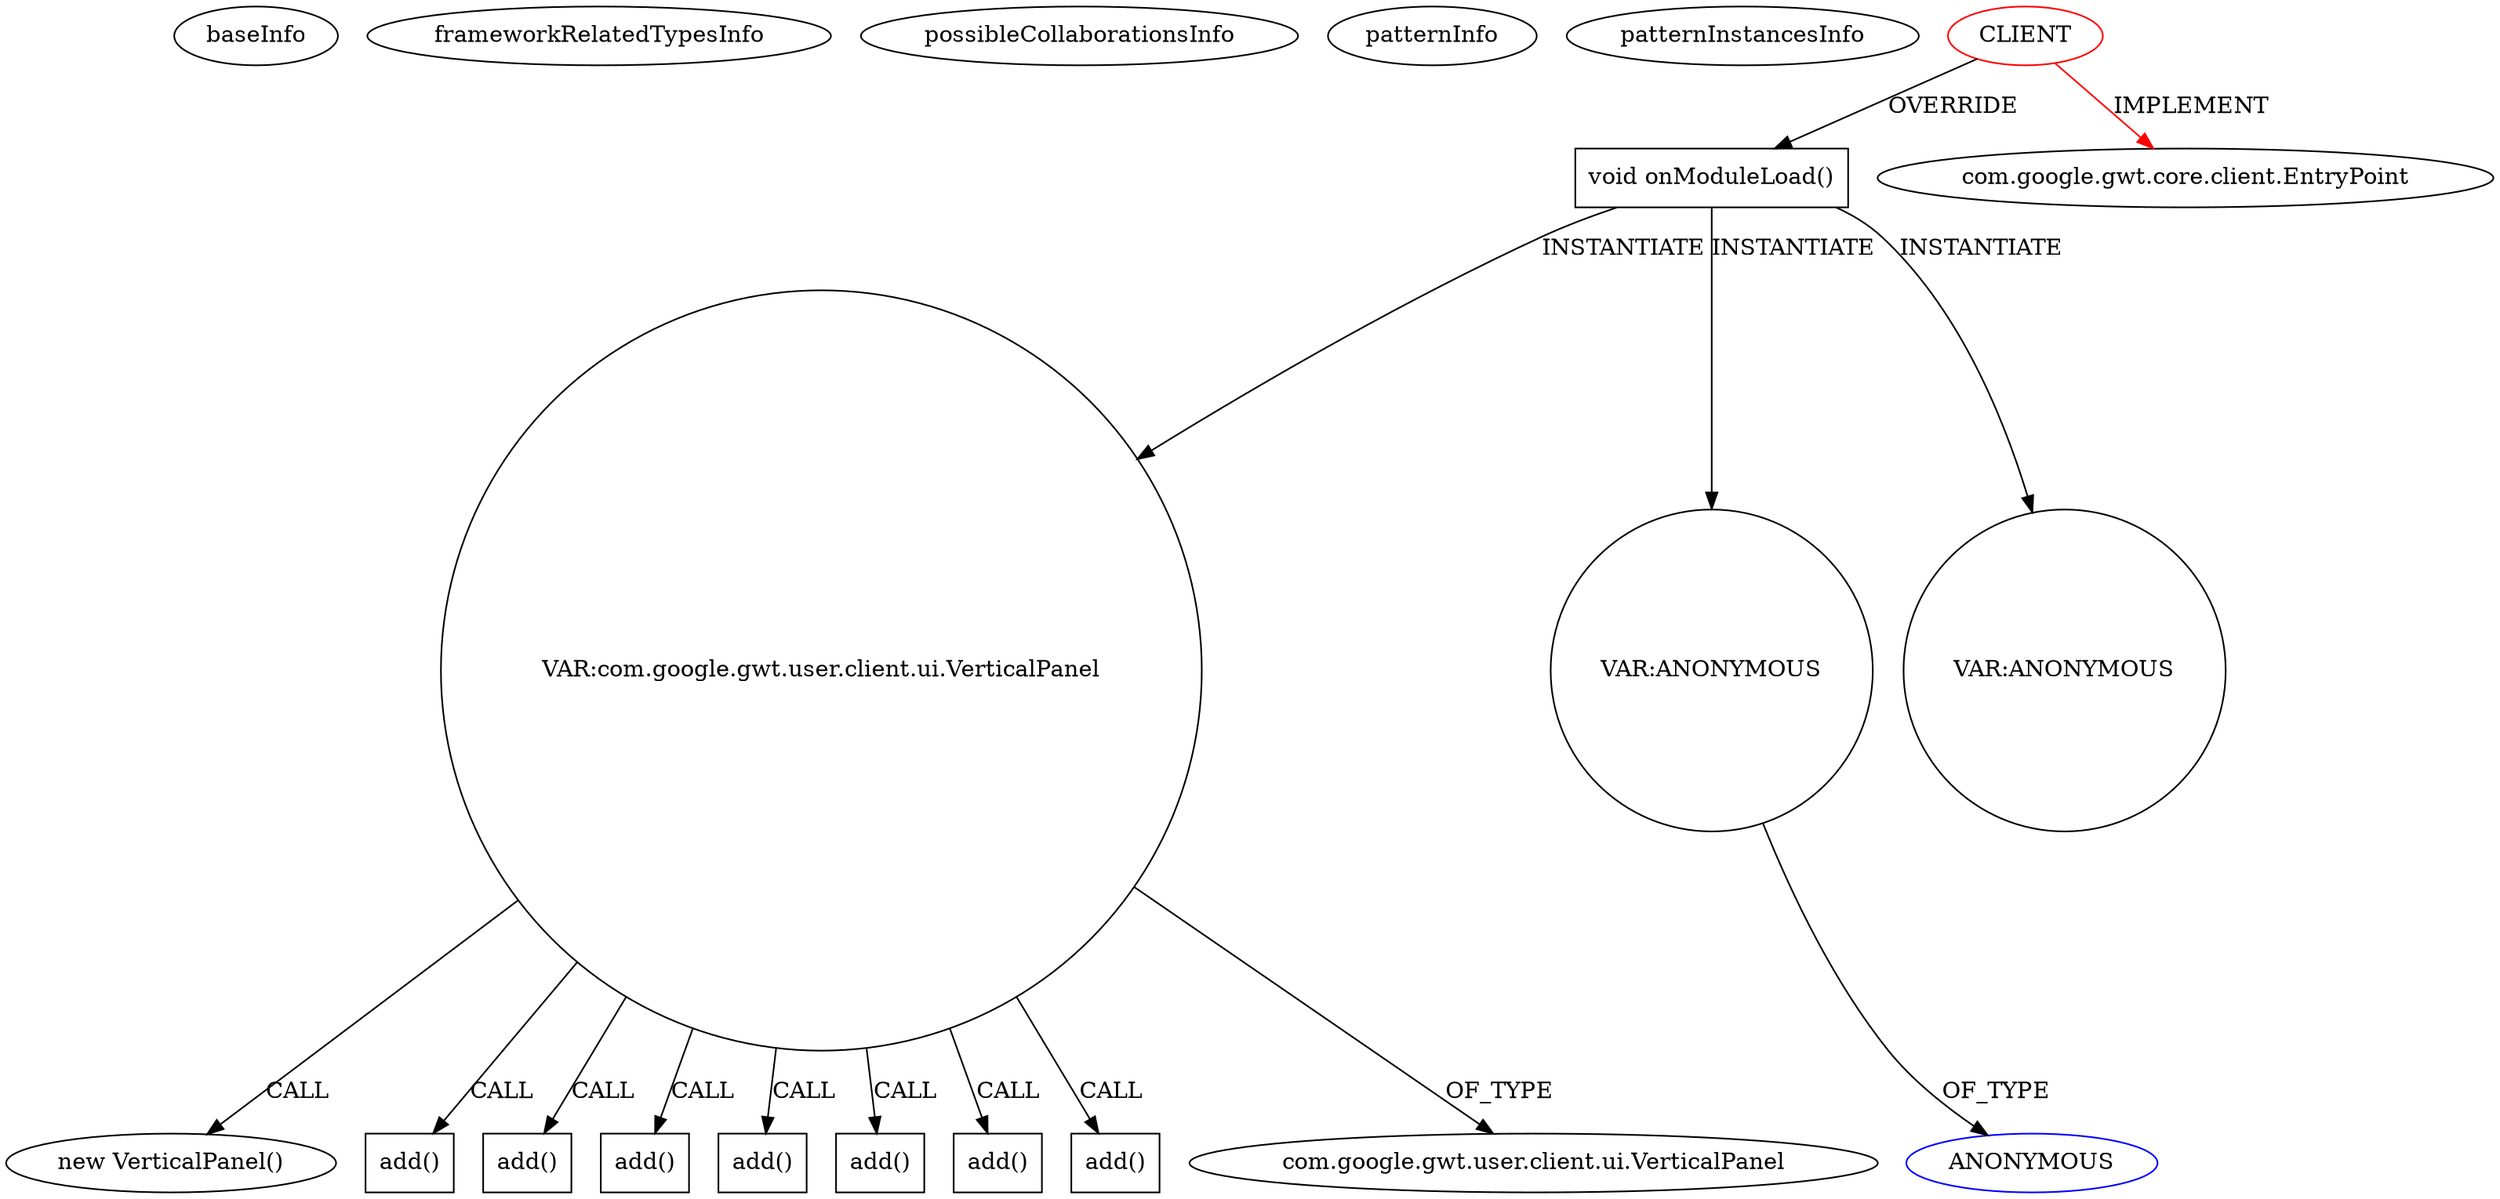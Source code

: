 digraph {
baseInfo[graphId=310,category="pattern",isAnonymous=false,possibleRelation=false]
frameworkRelatedTypesInfo[0="com.google.gwt.core.client.EntryPoint"]
possibleCollaborationsInfo[]
patternInfo[frequency=2.0,patternRootClient=0]
patternInstancesInfo[0="ashtonthomas-gwt-fast-touch-press~/ashtonthomas-gwt-fast-touch-press/gwt-fast-touch-press-master/src/io/ashton/fastpress/client/Gwt_fast_press.java~Gwt_fast_press~744",1="nakaken0629-mezamashimailgwt~/nakaken0629-mezamashimailgwt/mezamashimailgwt-master/mezamashimailgwt/src/com/appspot/mezamashimailgwt/client/Mezamashimailgwt.java~Mezamashimailgwt~4116"]
3[label="new VerticalPanel()",vertexType="CONSTRUCTOR_CALL",isFrameworkType=false]
4[label="VAR:com.google.gwt.user.client.ui.VerticalPanel",vertexType="VARIABLE_EXPRESION",isFrameworkType=false,shape=circle]
212[label="add()",vertexType="INSIDE_CALL",isFrameworkType=false,shape=box]
228[label="add()",vertexType="INSIDE_CALL",isFrameworkType=false,shape=box]
207[label="add()",vertexType="INSIDE_CALL",isFrameworkType=false,shape=box]
219[label="add()",vertexType="INSIDE_CALL",isFrameworkType=false,shape=box]
214[label="add()",vertexType="INSIDE_CALL",isFrameworkType=false,shape=box]
226[label="add()",vertexType="INSIDE_CALL",isFrameworkType=false,shape=box]
261[label="add()",vertexType="INSIDE_CALL",isFrameworkType=false,shape=box]
5[label="com.google.gwt.user.client.ui.VerticalPanel",vertexType="FRAMEWORK_CLASS_TYPE",isFrameworkType=false]
2[label="void onModuleLoad()",vertexType="OVERRIDING_METHOD_DECLARATION",isFrameworkType=false,shape=box]
0[label="CLIENT",vertexType="ROOT_CLIENT_CLASS_DECLARATION",isFrameworkType=false,color=red]
178[label="VAR:ANONYMOUS",vertexType="VARIABLE_EXPRESION",isFrameworkType=false,shape=circle]
179[label="ANONYMOUS",vertexType="REFERENCE_ANONYMOUS_DECLARATION",isFrameworkType=false,color=blue]
1[label="com.google.gwt.core.client.EntryPoint",vertexType="FRAMEWORK_INTERFACE_TYPE",isFrameworkType=false]
162[label="VAR:ANONYMOUS",vertexType="VARIABLE_EXPRESION",isFrameworkType=false,shape=circle]
0->2[label="OVERRIDE"]
4->226[label="CALL"]
4->261[label="CALL"]
4->219[label="CALL"]
4->214[label="CALL"]
2->4[label="INSTANTIATE"]
2->178[label="INSTANTIATE"]
4->228[label="CALL"]
4->3[label="CALL"]
178->179[label="OF_TYPE"]
4->207[label="CALL"]
4->5[label="OF_TYPE"]
0->1[label="IMPLEMENT",color=red]
4->212[label="CALL"]
2->162[label="INSTANTIATE"]
}
